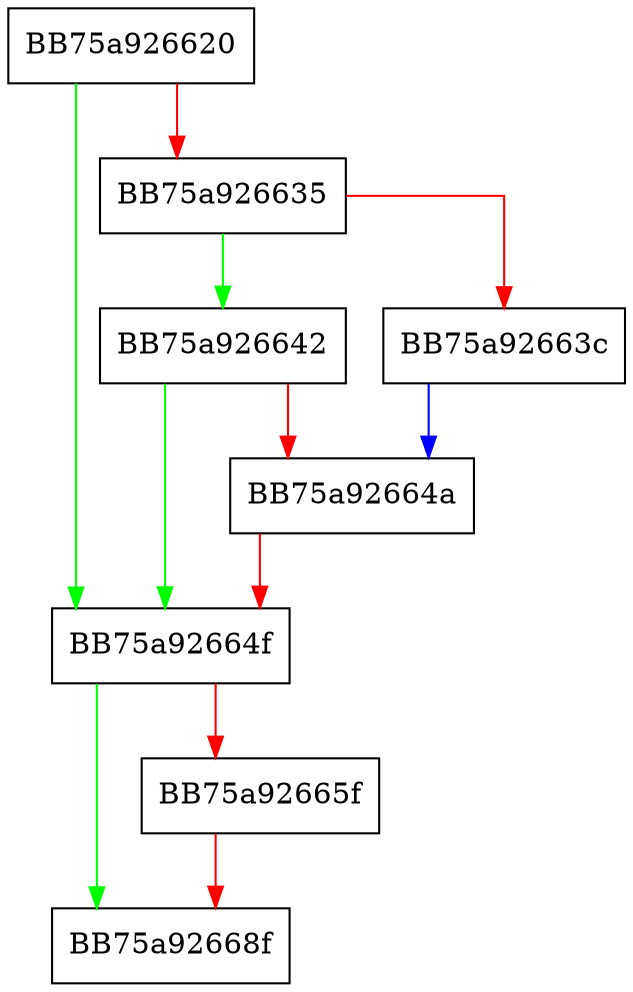 digraph _Do_call {
  node [shape="box"];
  graph [splines=ortho];
  BB75a926620 -> BB75a92664f [color="green"];
  BB75a926620 -> BB75a926635 [color="red"];
  BB75a926635 -> BB75a926642 [color="green"];
  BB75a926635 -> BB75a92663c [color="red"];
  BB75a92663c -> BB75a92664a [color="blue"];
  BB75a926642 -> BB75a92664f [color="green"];
  BB75a926642 -> BB75a92664a [color="red"];
  BB75a92664a -> BB75a92664f [color="red"];
  BB75a92664f -> BB75a92668f [color="green"];
  BB75a92664f -> BB75a92665f [color="red"];
  BB75a92665f -> BB75a92668f [color="red"];
}